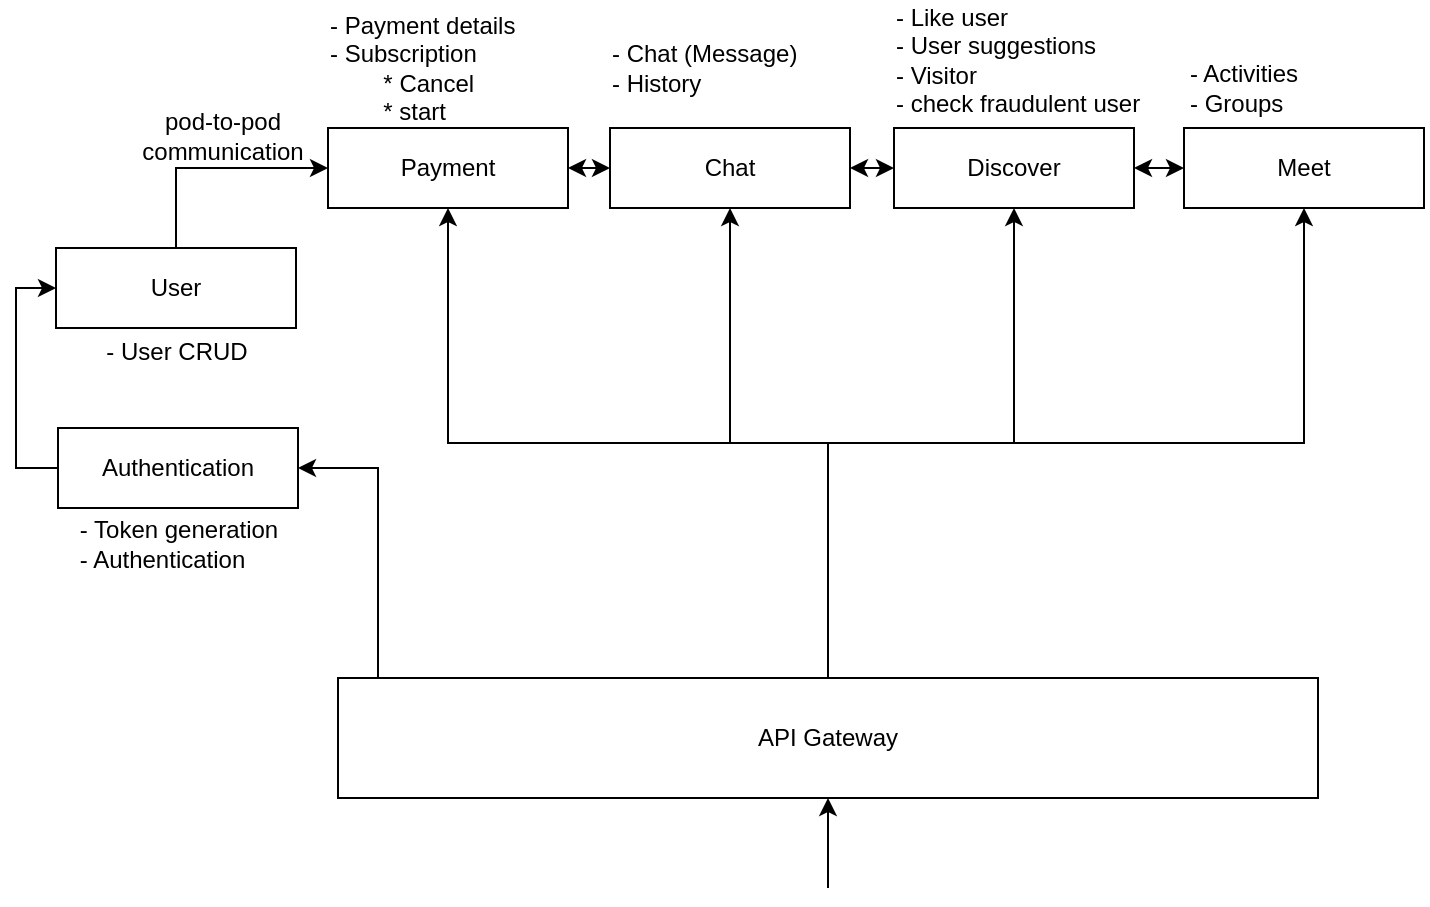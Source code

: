 <mxfile version="20.6.2" type="github"><diagram id="oDJXy0MnhAdnpPmd9NxQ" name="Page-1"><mxGraphModel dx="1186" dy="649" grid="1" gridSize="10" guides="1" tooltips="1" connect="1" arrows="1" fold="1" page="1" pageScale="1" pageWidth="827" pageHeight="1169" math="0" shadow="0"><root><mxCell id="0"/><mxCell id="1" parent="0"/><mxCell id="60av44mDvj4Ot03kck7c-7" style="edgeStyle=orthogonalEdgeStyle;rounded=0;orthogonalLoop=1;jettySize=auto;html=1;exitX=0.25;exitY=0;exitDx=0;exitDy=0;entryX=1;entryY=0.5;entryDx=0;entryDy=0;" edge="1" parent="1" source="60av44mDvj4Ot03kck7c-1" target="60av44mDvj4Ot03kck7c-2"><mxGeometry relative="1" as="geometry"><Array as="points"><mxPoint x="240" y="525"/><mxPoint x="240" y="420"/></Array></mxGeometry></mxCell><mxCell id="60av44mDvj4Ot03kck7c-22" style="edgeStyle=orthogonalEdgeStyle;rounded=0;orthogonalLoop=1;jettySize=auto;html=1;exitX=0.5;exitY=0;exitDx=0;exitDy=0;entryX=0.5;entryY=1;entryDx=0;entryDy=0;" edge="1" parent="1" source="60av44mDvj4Ot03kck7c-1" target="60av44mDvj4Ot03kck7c-16"><mxGeometry relative="1" as="geometry"/></mxCell><mxCell id="60av44mDvj4Ot03kck7c-24" style="edgeStyle=orthogonalEdgeStyle;rounded=0;orthogonalLoop=1;jettySize=auto;html=1;" edge="1" parent="1" source="60av44mDvj4Ot03kck7c-1" target="60av44mDvj4Ot03kck7c-19"><mxGeometry relative="1" as="geometry"/></mxCell><mxCell id="60av44mDvj4Ot03kck7c-25" style="edgeStyle=orthogonalEdgeStyle;rounded=0;orthogonalLoop=1;jettySize=auto;html=1;entryX=0.5;entryY=1;entryDx=0;entryDy=0;" edge="1" parent="1" source="60av44mDvj4Ot03kck7c-1" target="60av44mDvj4Ot03kck7c-17"><mxGeometry relative="1" as="geometry"/></mxCell><mxCell id="60av44mDvj4Ot03kck7c-26" style="edgeStyle=orthogonalEdgeStyle;rounded=0;orthogonalLoop=1;jettySize=auto;html=1;" edge="1" parent="1" source="60av44mDvj4Ot03kck7c-1" target="60av44mDvj4Ot03kck7c-10"><mxGeometry relative="1" as="geometry"/></mxCell><mxCell id="60av44mDvj4Ot03kck7c-1" value="API Gateway" style="rounded=0;whiteSpace=wrap;html=1;" vertex="1" parent="1"><mxGeometry x="220" y="525" width="490" height="60" as="geometry"/></mxCell><mxCell id="60av44mDvj4Ot03kck7c-8" style="edgeStyle=orthogonalEdgeStyle;rounded=0;orthogonalLoop=1;jettySize=auto;html=1;exitX=0;exitY=0.5;exitDx=0;exitDy=0;entryX=0;entryY=0.5;entryDx=0;entryDy=0;" edge="1" parent="1" source="60av44mDvj4Ot03kck7c-2" target="60av44mDvj4Ot03kck7c-4"><mxGeometry relative="1" as="geometry"/></mxCell><mxCell id="60av44mDvj4Ot03kck7c-2" value="Authentication" style="rounded=0;whiteSpace=wrap;html=1;" vertex="1" parent="1"><mxGeometry x="80" y="400" width="120" height="40" as="geometry"/></mxCell><mxCell id="60av44mDvj4Ot03kck7c-3" value="- Token generation&lt;br&gt;&lt;div style=&quot;text-align: left;&quot;&gt;- Authentication&lt;/div&gt;" style="text;html=1;strokeColor=none;fillColor=none;align=center;verticalAlign=middle;whiteSpace=wrap;rounded=0;" vertex="1" parent="1"><mxGeometry x="80" y="443" width="121" height="30" as="geometry"/></mxCell><mxCell id="60av44mDvj4Ot03kck7c-35" style="edgeStyle=orthogonalEdgeStyle;rounded=0;orthogonalLoop=1;jettySize=auto;html=1;entryX=0;entryY=0.5;entryDx=0;entryDy=0;exitX=0.5;exitY=0;exitDx=0;exitDy=0;" edge="1" parent="1" source="60av44mDvj4Ot03kck7c-4" target="60av44mDvj4Ot03kck7c-10"><mxGeometry relative="1" as="geometry"/></mxCell><mxCell id="60av44mDvj4Ot03kck7c-4" value="User" style="rounded=0;whiteSpace=wrap;html=1;" vertex="1" parent="1"><mxGeometry x="79" y="310" width="120" height="40" as="geometry"/></mxCell><mxCell id="60av44mDvj4Ot03kck7c-5" value="- User CRUD" style="text;html=1;strokeColor=none;fillColor=none;align=center;verticalAlign=middle;whiteSpace=wrap;rounded=0;" vertex="1" parent="1"><mxGeometry x="79" y="353" width="121" height="17" as="geometry"/></mxCell><mxCell id="60av44mDvj4Ot03kck7c-10" value="Payment" style="rounded=0;whiteSpace=wrap;html=1;" vertex="1" parent="1"><mxGeometry x="215" y="250" width="120" height="40" as="geometry"/></mxCell><mxCell id="60av44mDvj4Ot03kck7c-11" value="- Payment details&lt;br&gt;- Subscription&lt;br&gt;&lt;span style=&quot;white-space: pre;&quot;&gt;&#9;&lt;/span&gt;*&lt;span style=&quot;white-space: pre;&quot;&gt;&amp;nbsp;&lt;/span&gt;Cancel&lt;br&gt;&lt;span style=&quot;white-space: pre;&quot;&gt;&#9;&lt;/span&gt;* start" style="text;html=1;strokeColor=none;fillColor=none;align=left;verticalAlign=middle;whiteSpace=wrap;rounded=0;" vertex="1" parent="1"><mxGeometry x="214" y="190" width="121" height="60" as="geometry"/></mxCell><mxCell id="60av44mDvj4Ot03kck7c-13" value="- Chat (Message)&lt;br&gt;- History" style="text;html=1;strokeColor=none;fillColor=none;align=left;verticalAlign=middle;whiteSpace=wrap;rounded=0;" vertex="1" parent="1"><mxGeometry x="355" y="190" width="121" height="60" as="geometry"/></mxCell><mxCell id="60av44mDvj4Ot03kck7c-16" value="Chat" style="rounded=0;whiteSpace=wrap;html=1;" vertex="1" parent="1"><mxGeometry x="356" y="250" width="120" height="40" as="geometry"/></mxCell><mxCell id="60av44mDvj4Ot03kck7c-17" value="Discover" style="rounded=0;whiteSpace=wrap;html=1;" vertex="1" parent="1"><mxGeometry x="498" y="250" width="120" height="40" as="geometry"/></mxCell><mxCell id="60av44mDvj4Ot03kck7c-18" value="- Like user&lt;br&gt;- User suggestions&lt;br&gt;&lt;span style=&quot;white-space: pre;&quot;&gt;- Visitor&lt;/span&gt;&lt;br&gt;&lt;span style=&quot;white-space: pre;&quot;&gt;- check fraudulent user&lt;/span&gt;" style="text;html=1;strokeColor=none;fillColor=none;align=left;verticalAlign=middle;whiteSpace=wrap;rounded=0;" vertex="1" parent="1"><mxGeometry x="497" y="186" width="123" height="60" as="geometry"/></mxCell><mxCell id="60av44mDvj4Ot03kck7c-19" value="Meet" style="rounded=0;whiteSpace=wrap;html=1;" vertex="1" parent="1"><mxGeometry x="643" y="250" width="120" height="40" as="geometry"/></mxCell><mxCell id="60av44mDvj4Ot03kck7c-20" value="- Activities&lt;br&gt;- Groups" style="text;html=1;strokeColor=none;fillColor=none;align=left;verticalAlign=middle;whiteSpace=wrap;rounded=0;" vertex="1" parent="1"><mxGeometry x="644" y="210" width="121" height="40" as="geometry"/></mxCell><mxCell id="60av44mDvj4Ot03kck7c-29" value="" style="endArrow=classic;startArrow=classic;html=1;rounded=0;entryX=0;entryY=0.5;entryDx=0;entryDy=0;exitX=1;exitY=0.5;exitDx=0;exitDy=0;" edge="1" parent="1" source="60av44mDvj4Ot03kck7c-10" target="60av44mDvj4Ot03kck7c-16"><mxGeometry width="50" height="50" relative="1" as="geometry"><mxPoint x="380" y="420" as="sourcePoint"/><mxPoint x="430" y="370" as="targetPoint"/></mxGeometry></mxCell><mxCell id="60av44mDvj4Ot03kck7c-32" value="" style="endArrow=classic;startArrow=classic;html=1;rounded=0;entryX=0;entryY=0.5;entryDx=0;entryDy=0;exitX=1;exitY=0.5;exitDx=0;exitDy=0;" edge="1" parent="1" source="60av44mDvj4Ot03kck7c-16" target="60av44mDvj4Ot03kck7c-17"><mxGeometry width="50" height="50" relative="1" as="geometry"><mxPoint x="430" y="420" as="sourcePoint"/><mxPoint x="480" y="370" as="targetPoint"/></mxGeometry></mxCell><mxCell id="60av44mDvj4Ot03kck7c-33" value="" style="endArrow=classic;startArrow=classic;html=1;rounded=0;entryX=0;entryY=0.5;entryDx=0;entryDy=0;exitX=1;exitY=0.5;exitDx=0;exitDy=0;" edge="1" parent="1" source="60av44mDvj4Ot03kck7c-17" target="60av44mDvj4Ot03kck7c-19"><mxGeometry width="50" height="50" relative="1" as="geometry"><mxPoint x="355" y="290" as="sourcePoint"/><mxPoint x="372" y="290" as="targetPoint"/></mxGeometry></mxCell><mxCell id="60av44mDvj4Ot03kck7c-34" value="" style="endArrow=classic;html=1;rounded=0;entryX=0.5;entryY=1;entryDx=0;entryDy=0;" edge="1" parent="1" target="60av44mDvj4Ot03kck7c-1"><mxGeometry width="50" height="50" relative="1" as="geometry"><mxPoint x="465" y="630" as="sourcePoint"/><mxPoint x="510" y="430" as="targetPoint"/></mxGeometry></mxCell><mxCell id="60av44mDvj4Ot03kck7c-36" value="pod-to-pod communication" style="text;html=1;strokeColor=none;fillColor=none;align=center;verticalAlign=middle;whiteSpace=wrap;rounded=0;" vertex="1" parent="1"><mxGeometry x="98" y="239" width="129" height="30" as="geometry"/></mxCell></root></mxGraphModel></diagram></mxfile>